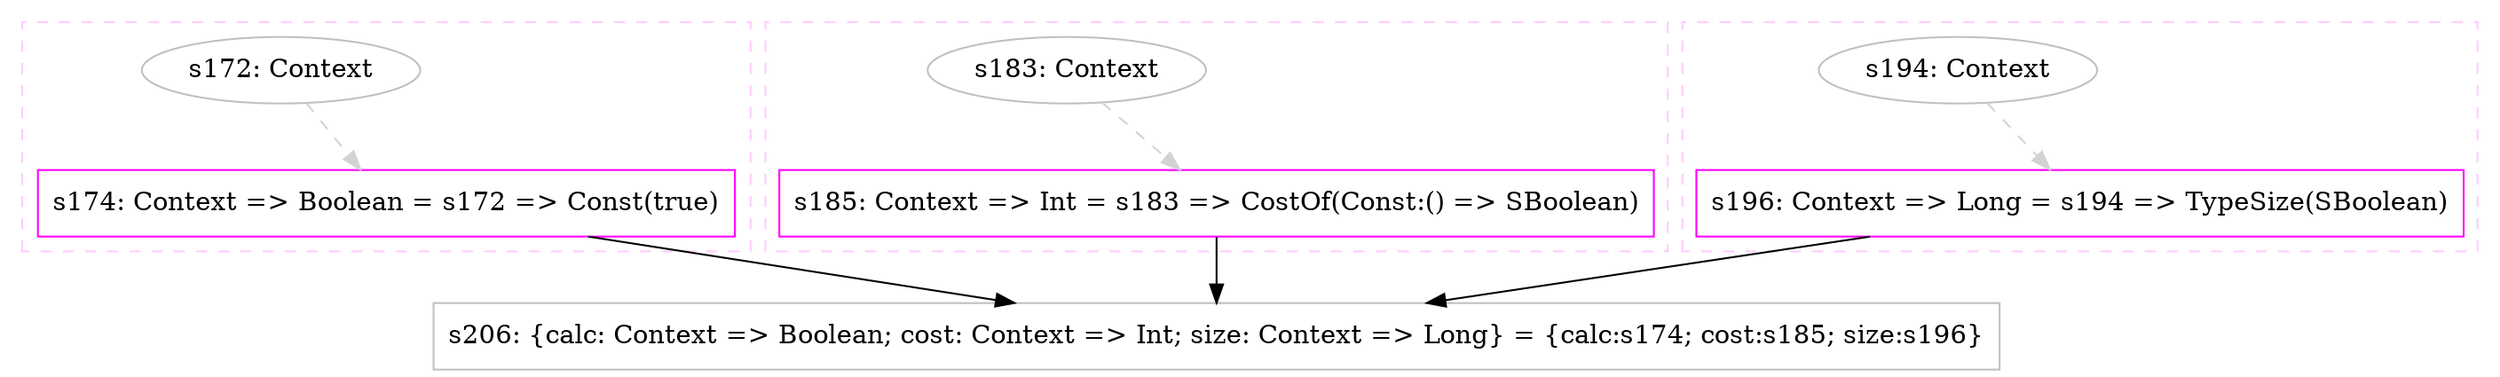 digraph "boolean" {
concentrate=true
node [style=filled, fillcolor=orangered]

subgraph cluster_s174 {
style=dashed; color="#FFCCFF"
"s172" [
label="s172: Context"
shape=oval, color=gray, tooltip="s172:Context", style=filled, fillcolor=white
]
"s174" [
label="s174: Context => Boolean = s172 => Const(true)"
shape=box, color=magenta, tooltip="s174:Context => Boolean", style=filled, fillcolor=white
]
{rank=source; s172}
{rank=sink; s174}
}
subgraph cluster_s185 {
style=dashed; color="#FFCCFF"
"s183" [
label="s183: Context"
shape=oval, color=gray, tooltip="s183:Context", style=filled, fillcolor=white
]
"s185" [
label="s185: Context => Int = s183 => CostOf(Const:() => SBoolean)"
shape=box, color=magenta, tooltip="s185:Context => Int", style=filled, fillcolor=white
]
{rank=source; s183}
{rank=sink; s185}
}
subgraph cluster_s196 {
style=dashed; color="#FFCCFF"
"s194" [
label="s194: Context"
shape=oval, color=gray, tooltip="s194:Context", style=filled, fillcolor=white
]
"s196" [
label="s196: Context => Long = s194 => TypeSize(SBoolean)"
shape=box, color=magenta, tooltip="s196:Context => Long", style=filled, fillcolor=white
]
{rank=source; s194}
{rank=sink; s196}
}
"s206" [
label="s206: {calc: Context => Boolean; cost: Context => Int; size: Context => Long} = {calc:s174; cost:s185; size:s196}"
shape=box, color=gray, tooltip="s206:{calc: Context => Boolean; cost: Context => Int; size: Context => Long}", style=filled, fillcolor=white
]
"s172" -> "s174" [style=dashed, color=lightgray, weight=0]
"s183" -> "s185" [style=dashed, color=lightgray, weight=0]
"s194" -> "s196" [style=dashed, color=lightgray, weight=0]
"s174" -> "s206" [style=solid]
"s185" -> "s206" [style=solid]
"s196" -> "s206" [style=solid]
}
